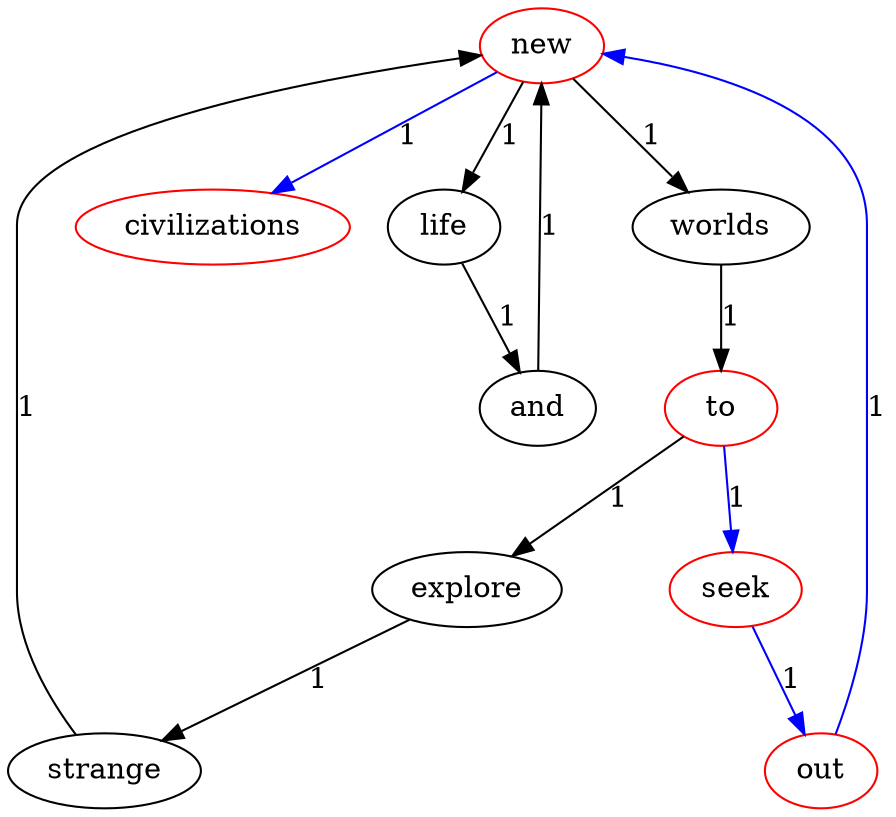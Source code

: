 digraph G{
new [color=red];
worlds;
explore;
and;
to [color=red];
civilizations [color=red];
seek [color=red];
life;
strange;
out [color=red];
new->worlds[label=1];
new->civilizations[label=1, color=blue];
new->life[label=1];
worlds->to[label=1];
explore->strange[label=1];
and->new[label=1];
to->explore[label=1];
to->seek[label=1, color=blue];
seek->out[label=1, color=blue];
strange->new[label=1];
life->and[label=1];
out->new[label=1, color=blue];
}
